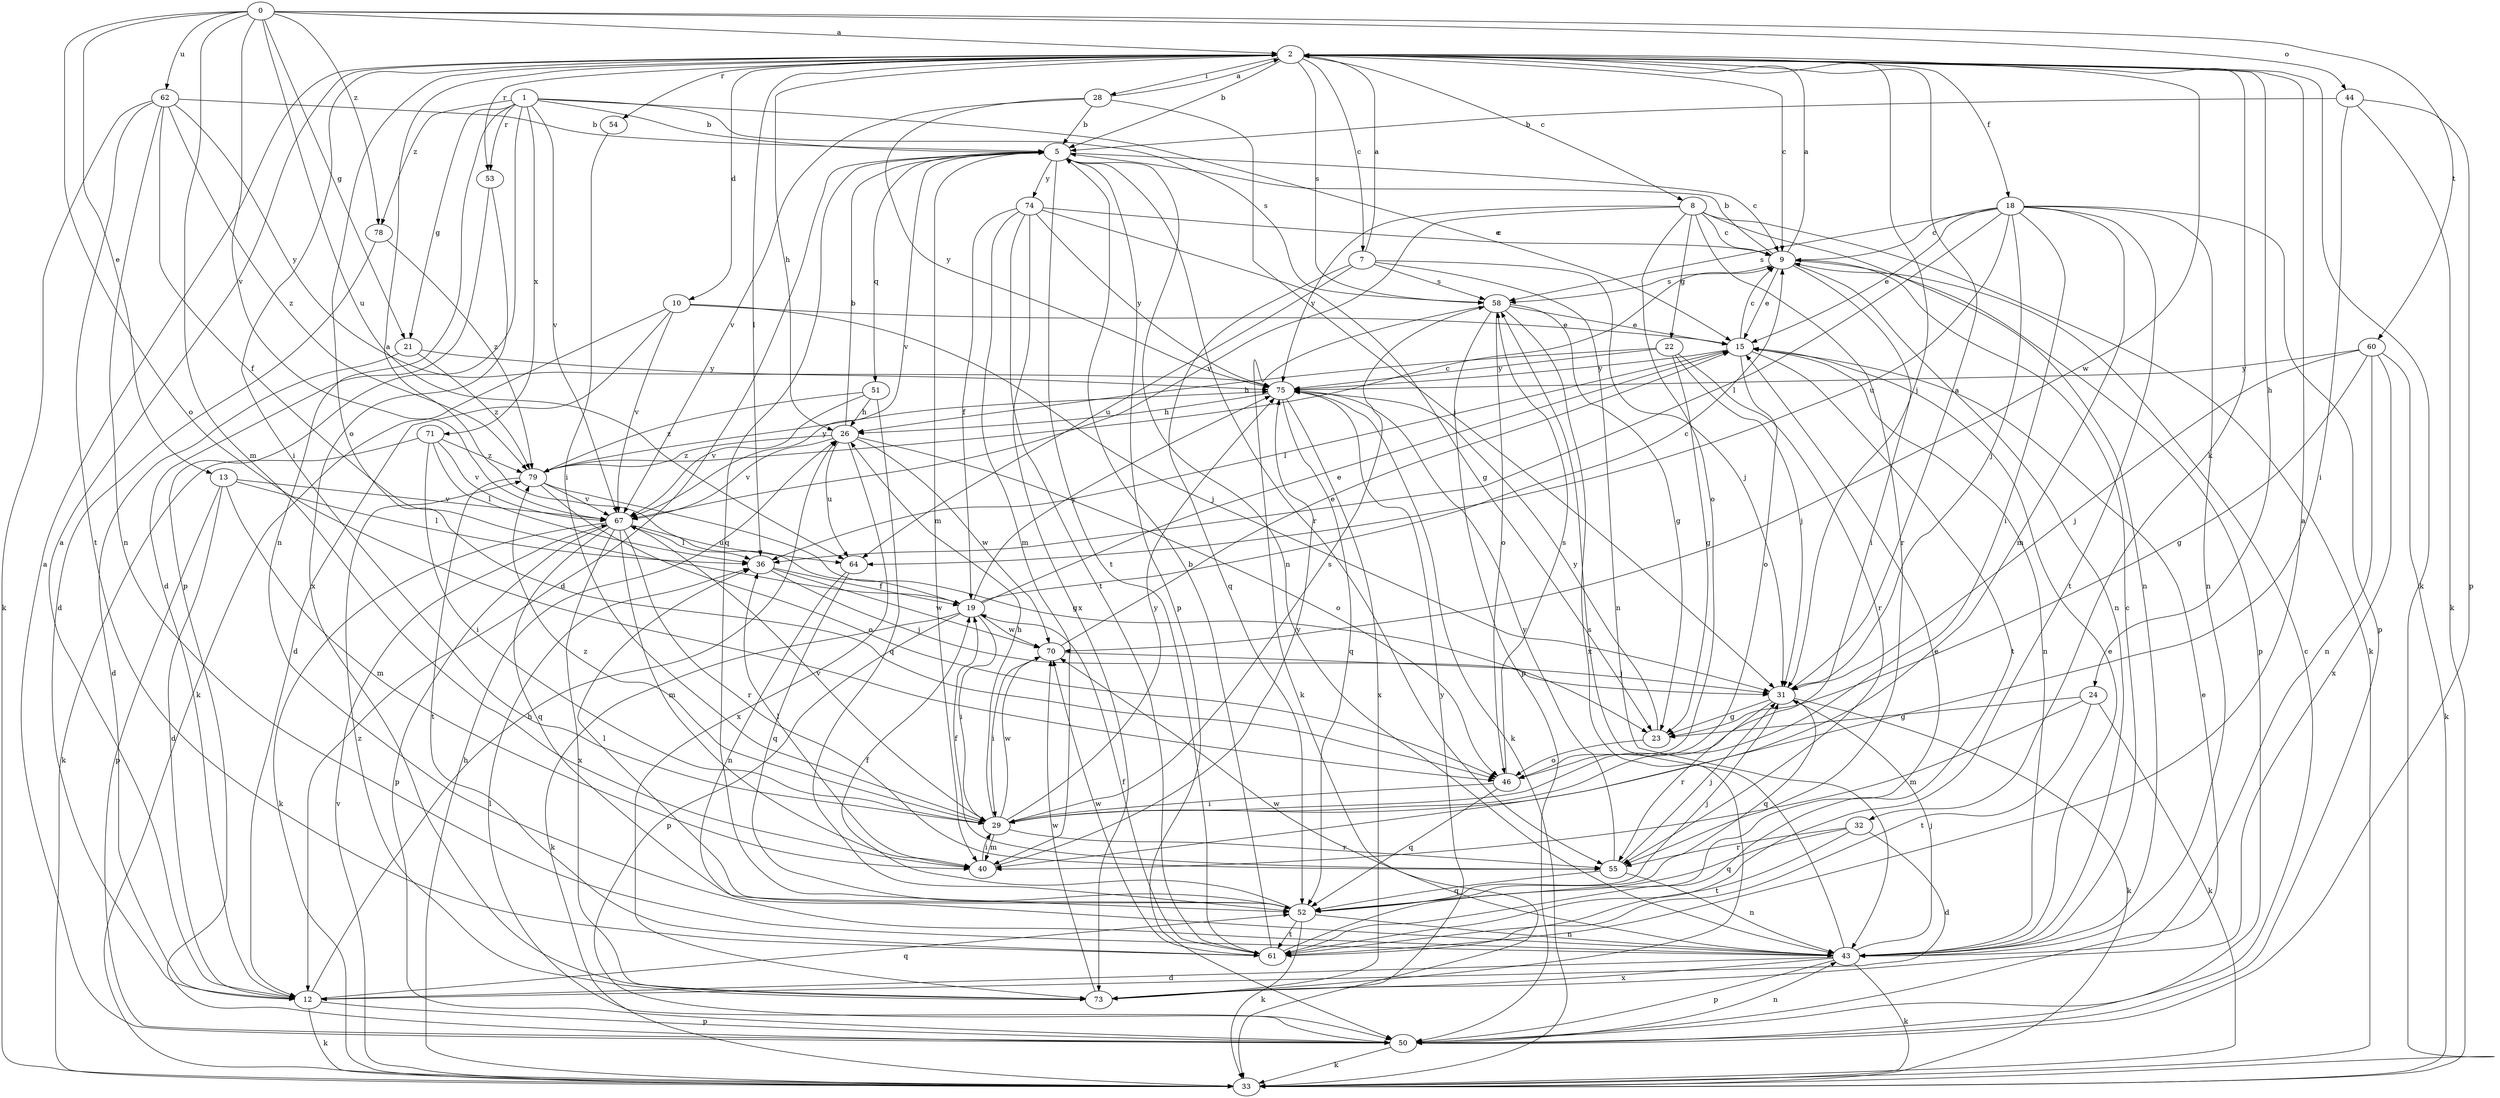 strict digraph  {
0;
1;
2;
5;
7;
8;
9;
10;
12;
13;
15;
18;
19;
21;
22;
23;
24;
26;
28;
29;
31;
32;
33;
36;
40;
43;
44;
46;
50;
51;
52;
53;
54;
55;
58;
60;
61;
62;
64;
67;
70;
71;
73;
74;
75;
78;
79;
0 -> 2  [label=a];
0 -> 13  [label=e];
0 -> 21  [label=g];
0 -> 40  [label=m];
0 -> 44  [label=o];
0 -> 46  [label=o];
0 -> 60  [label=t];
0 -> 62  [label=u];
0 -> 64  [label=u];
0 -> 67  [label=v];
0 -> 78  [label=z];
1 -> 5  [label=b];
1 -> 15  [label=e];
1 -> 21  [label=g];
1 -> 43  [label=n];
1 -> 50  [label=p];
1 -> 53  [label=r];
1 -> 58  [label=s];
1 -> 67  [label=v];
1 -> 71  [label=x];
1 -> 78  [label=z];
2 -> 5  [label=b];
2 -> 7  [label=c];
2 -> 8  [label=c];
2 -> 9  [label=c];
2 -> 10  [label=d];
2 -> 18  [label=f];
2 -> 24  [label=h];
2 -> 26  [label=h];
2 -> 28  [label=i];
2 -> 29  [label=i];
2 -> 31  [label=j];
2 -> 32  [label=k];
2 -> 33  [label=k];
2 -> 36  [label=l];
2 -> 46  [label=o];
2 -> 53  [label=r];
2 -> 54  [label=r];
2 -> 58  [label=s];
2 -> 70  [label=w];
5 -> 9  [label=c];
5 -> 12  [label=d];
5 -> 40  [label=m];
5 -> 43  [label=n];
5 -> 50  [label=p];
5 -> 51  [label=q];
5 -> 52  [label=q];
5 -> 55  [label=r];
5 -> 61  [label=t];
5 -> 67  [label=v];
5 -> 74  [label=y];
7 -> 2  [label=a];
7 -> 31  [label=j];
7 -> 43  [label=n];
7 -> 52  [label=q];
7 -> 58  [label=s];
7 -> 64  [label=u];
8 -> 9  [label=c];
8 -> 22  [label=g];
8 -> 33  [label=k];
8 -> 43  [label=n];
8 -> 46  [label=o];
8 -> 55  [label=r];
8 -> 67  [label=v];
8 -> 75  [label=y];
9 -> 2  [label=a];
9 -> 5  [label=b];
9 -> 15  [label=e];
9 -> 29  [label=i];
9 -> 43  [label=n];
9 -> 50  [label=p];
9 -> 58  [label=s];
10 -> 12  [label=d];
10 -> 15  [label=e];
10 -> 31  [label=j];
10 -> 33  [label=k];
10 -> 67  [label=v];
12 -> 2  [label=a];
12 -> 26  [label=h];
12 -> 33  [label=k];
12 -> 50  [label=p];
12 -> 52  [label=q];
13 -> 12  [label=d];
13 -> 36  [label=l];
13 -> 40  [label=m];
13 -> 50  [label=p];
13 -> 67  [label=v];
15 -> 9  [label=c];
15 -> 36  [label=l];
15 -> 43  [label=n];
15 -> 46  [label=o];
15 -> 61  [label=t];
15 -> 75  [label=y];
18 -> 9  [label=c];
18 -> 15  [label=e];
18 -> 29  [label=i];
18 -> 31  [label=j];
18 -> 36  [label=l];
18 -> 40  [label=m];
18 -> 43  [label=n];
18 -> 50  [label=p];
18 -> 58  [label=s];
18 -> 61  [label=t];
18 -> 64  [label=u];
19 -> 2  [label=a];
19 -> 9  [label=c];
19 -> 15  [label=e];
19 -> 29  [label=i];
19 -> 33  [label=k];
19 -> 50  [label=p];
19 -> 70  [label=w];
19 -> 75  [label=y];
21 -> 12  [label=d];
21 -> 75  [label=y];
21 -> 79  [label=z];
22 -> 23  [label=g];
22 -> 26  [label=h];
22 -> 31  [label=j];
22 -> 55  [label=r];
22 -> 75  [label=y];
23 -> 46  [label=o];
23 -> 75  [label=y];
24 -> 23  [label=g];
24 -> 33  [label=k];
24 -> 40  [label=m];
24 -> 61  [label=t];
26 -> 5  [label=b];
26 -> 46  [label=o];
26 -> 64  [label=u];
26 -> 67  [label=v];
26 -> 70  [label=w];
26 -> 73  [label=x];
26 -> 79  [label=z];
28 -> 2  [label=a];
28 -> 5  [label=b];
28 -> 31  [label=j];
28 -> 67  [label=v];
28 -> 75  [label=y];
29 -> 26  [label=h];
29 -> 40  [label=m];
29 -> 55  [label=r];
29 -> 58  [label=s];
29 -> 67  [label=v];
29 -> 70  [label=w];
29 -> 75  [label=y];
29 -> 79  [label=z];
31 -> 2  [label=a];
31 -> 23  [label=g];
31 -> 33  [label=k];
31 -> 52  [label=q];
31 -> 55  [label=r];
32 -> 12  [label=d];
32 -> 52  [label=q];
32 -> 55  [label=r];
32 -> 61  [label=t];
33 -> 26  [label=h];
33 -> 67  [label=v];
36 -> 19  [label=f];
36 -> 31  [label=j];
36 -> 70  [label=w];
40 -> 29  [label=i];
40 -> 36  [label=l];
40 -> 75  [label=y];
43 -> 9  [label=c];
43 -> 12  [label=d];
43 -> 15  [label=e];
43 -> 31  [label=j];
43 -> 33  [label=k];
43 -> 50  [label=p];
43 -> 58  [label=s];
43 -> 70  [label=w];
43 -> 73  [label=x];
44 -> 5  [label=b];
44 -> 29  [label=i];
44 -> 33  [label=k];
44 -> 50  [label=p];
46 -> 29  [label=i];
46 -> 52  [label=q];
46 -> 58  [label=s];
50 -> 2  [label=a];
50 -> 9  [label=c];
50 -> 15  [label=e];
50 -> 33  [label=k];
50 -> 36  [label=l];
50 -> 43  [label=n];
51 -> 26  [label=h];
51 -> 52  [label=q];
51 -> 67  [label=v];
51 -> 79  [label=z];
52 -> 19  [label=f];
52 -> 31  [label=j];
52 -> 33  [label=k];
52 -> 36  [label=l];
52 -> 43  [label=n];
52 -> 61  [label=t];
53 -> 12  [label=d];
53 -> 73  [label=x];
54 -> 29  [label=i];
55 -> 19  [label=f];
55 -> 31  [label=j];
55 -> 43  [label=n];
55 -> 52  [label=q];
55 -> 75  [label=y];
58 -> 15  [label=e];
58 -> 23  [label=g];
58 -> 33  [label=k];
58 -> 46  [label=o];
58 -> 50  [label=p];
58 -> 73  [label=x];
60 -> 23  [label=g];
60 -> 31  [label=j];
60 -> 33  [label=k];
60 -> 43  [label=n];
60 -> 73  [label=x];
60 -> 75  [label=y];
61 -> 2  [label=a];
61 -> 5  [label=b];
61 -> 15  [label=e];
61 -> 19  [label=f];
61 -> 70  [label=w];
62 -> 5  [label=b];
62 -> 19  [label=f];
62 -> 33  [label=k];
62 -> 43  [label=n];
62 -> 61  [label=t];
62 -> 75  [label=y];
62 -> 79  [label=z];
64 -> 43  [label=n];
64 -> 52  [label=q];
67 -> 33  [label=k];
67 -> 36  [label=l];
67 -> 40  [label=m];
67 -> 50  [label=p];
67 -> 52  [label=q];
67 -> 55  [label=r];
67 -> 64  [label=u];
67 -> 73  [label=x];
70 -> 15  [label=e];
70 -> 29  [label=i];
70 -> 31  [label=j];
71 -> 29  [label=i];
71 -> 33  [label=k];
71 -> 36  [label=l];
71 -> 67  [label=v];
71 -> 79  [label=z];
73 -> 70  [label=w];
73 -> 75  [label=y];
73 -> 79  [label=z];
74 -> 9  [label=c];
74 -> 19  [label=f];
74 -> 23  [label=g];
74 -> 40  [label=m];
74 -> 61  [label=t];
74 -> 73  [label=x];
74 -> 75  [label=y];
75 -> 26  [label=h];
75 -> 33  [label=k];
75 -> 52  [label=q];
75 -> 73  [label=x];
78 -> 12  [label=d];
78 -> 79  [label=z];
79 -> 9  [label=c];
79 -> 23  [label=g];
79 -> 46  [label=o];
79 -> 61  [label=t];
79 -> 67  [label=v];
79 -> 75  [label=y];
}
